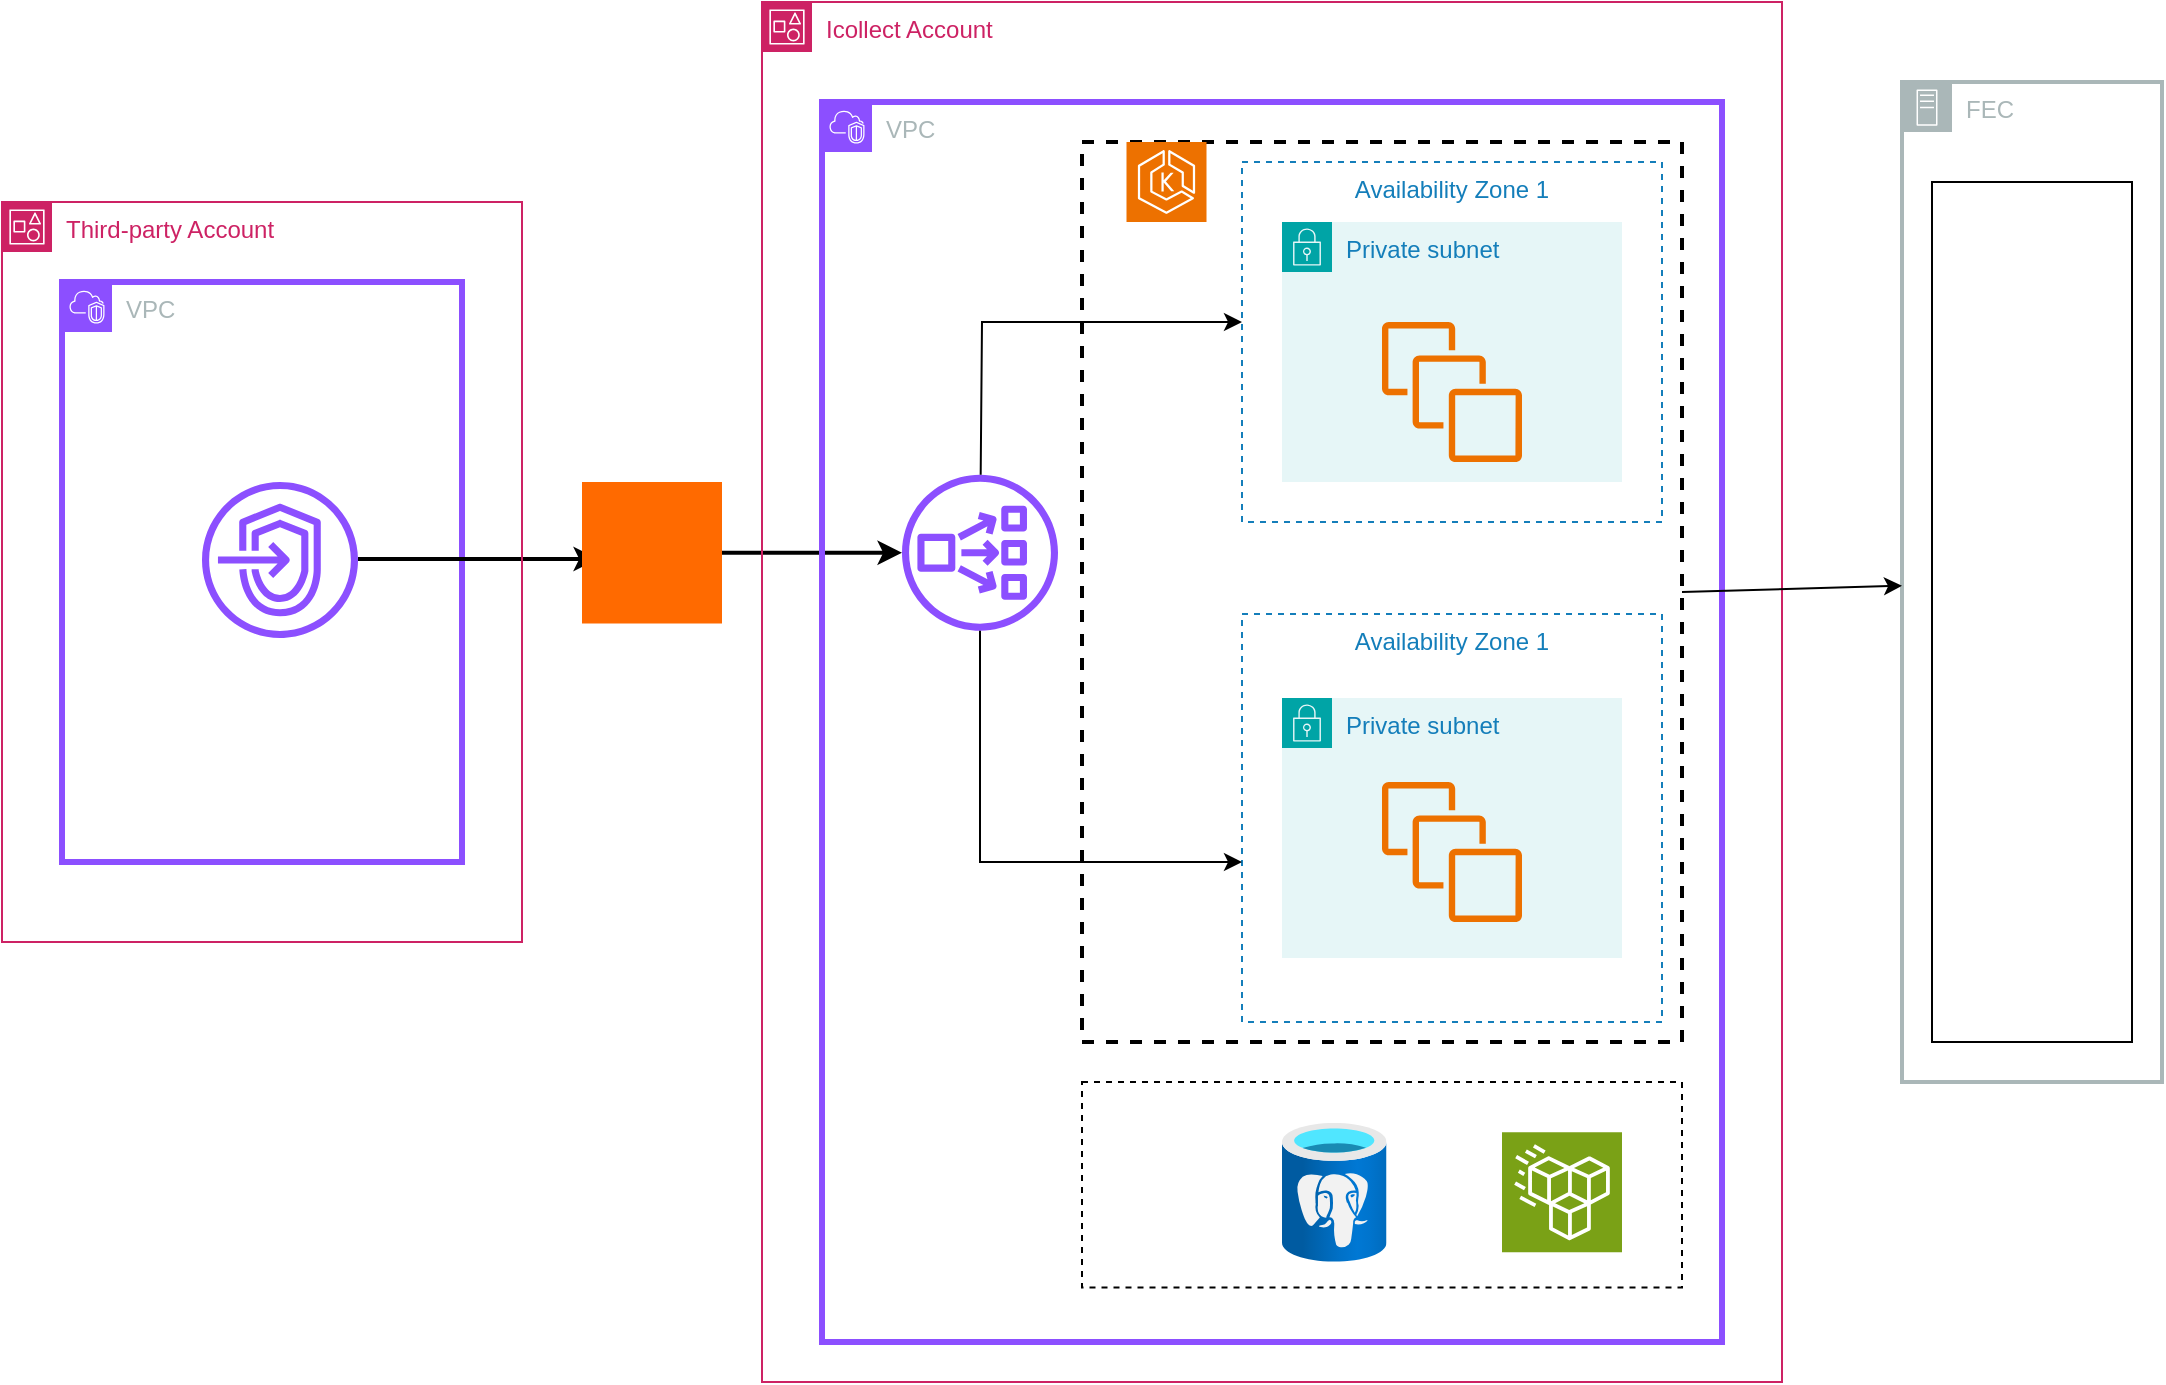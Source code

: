 <mxfile version="27.1.4">
  <diagram id="Ht1M8jgEwFfnCIfOTk4-" name="Page-1">
    <mxGraphModel dx="1220" dy="839" grid="1" gridSize="10" guides="1" tooltips="1" connect="1" arrows="1" fold="1" page="1" pageScale="1" pageWidth="1169" pageHeight="827" math="0" shadow="0">
      <root>
        <mxCell id="0" />
        <mxCell id="1" parent="0" />
        <mxCell id="5K6jLp8h9VaGMAMTurrs-5" value="VPC" style="points=[[0,0],[0.25,0],[0.5,0],[0.75,0],[1,0],[1,0.25],[1,0.5],[1,0.75],[1,1],[0.75,1],[0.5,1],[0.25,1],[0,1],[0,0.75],[0,0.5],[0,0.25]];outlineConnect=0;gradientColor=none;html=1;whiteSpace=wrap;fontSize=12;fontStyle=0;container=1;pointerEvents=0;collapsible=0;recursiveResize=0;shape=mxgraph.aws4.group;grIcon=mxgraph.aws4.group_vpc2;strokeColor=#8C4FFF;fillColor=none;verticalAlign=top;align=left;spacingLeft=30;fontColor=#AAB7B8;dashed=0;strokeWidth=3;" parent="1" vertex="1">
          <mxGeometry x="80" y="150" width="200" height="290" as="geometry" />
        </mxCell>
        <mxCell id="5K6jLp8h9VaGMAMTurrs-10" value="" style="sketch=0;outlineConnect=0;fontColor=#232F3E;gradientColor=none;fillColor=#8C4FFF;strokeColor=none;dashed=0;verticalLabelPosition=bottom;verticalAlign=top;align=center;html=1;fontSize=12;fontStyle=0;aspect=fixed;pointerEvents=1;shape=mxgraph.aws4.endpoints;" parent="5K6jLp8h9VaGMAMTurrs-5" vertex="1">
          <mxGeometry x="70" y="100" width="78" height="78" as="geometry" />
        </mxCell>
        <mxCell id="S_dY2xMIcpg-6XYuu0yD-6" value="" style="endArrow=classic;html=1;rounded=0;strokeWidth=2;" edge="1" parent="5K6jLp8h9VaGMAMTurrs-5">
          <mxGeometry width="50" height="50" relative="1" as="geometry">
            <mxPoint x="148" y="138.5" as="sourcePoint" />
            <mxPoint x="268" y="138.5" as="targetPoint" />
          </mxGeometry>
        </mxCell>
        <mxCell id="5K6jLp8h9VaGMAMTurrs-8" value="" style="points=[];aspect=fixed;html=1;align=center;shadow=0;dashed=0;fillColor=#FF6A00;strokeColor=none;shape=mxgraph.alibaba_cloud.privatelink;" parent="1" vertex="1">
          <mxGeometry x="340" y="250" width="70" height="70.75" as="geometry" />
        </mxCell>
        <mxCell id="S_dY2xMIcpg-6XYuu0yD-5" value="" style="endArrow=classic;html=1;rounded=0;strokeWidth=2;" edge="1" parent="1" source="5K6jLp8h9VaGMAMTurrs-8" target="5K6jLp8h9VaGMAMTurrs-9">
          <mxGeometry width="50" height="50" relative="1" as="geometry">
            <mxPoint x="500" y="370" as="sourcePoint" />
            <mxPoint x="550" y="320" as="targetPoint" />
          </mxGeometry>
        </mxCell>
        <mxCell id="5K6jLp8h9VaGMAMTurrs-6" value="VPC" style="points=[[0,0],[0.25,0],[0.5,0],[0.75,0],[1,0],[1,0.25],[1,0.5],[1,0.75],[1,1],[0.75,1],[0.5,1],[0.25,1],[0,1],[0,0.75],[0,0.5],[0,0.25]];outlineConnect=0;gradientColor=none;html=1;whiteSpace=wrap;fontSize=12;fontStyle=0;container=1;pointerEvents=0;collapsible=0;recursiveResize=0;shape=mxgraph.aws4.group;grIcon=mxgraph.aws4.group_vpc2;strokeColor=#8C4FFF;fillColor=none;verticalAlign=top;align=left;spacingLeft=30;fontColor=#AAB7B8;dashed=0;strokeWidth=3;" parent="1" vertex="1">
          <mxGeometry x="460" y="60" width="450" height="620" as="geometry" />
        </mxCell>
        <mxCell id="5K6jLp8h9VaGMAMTurrs-9" value="" style="sketch=0;outlineConnect=0;fontColor=#232F3E;gradientColor=none;fillColor=#8C4FFF;strokeColor=none;dashed=0;verticalLabelPosition=bottom;verticalAlign=top;align=center;html=1;fontSize=12;fontStyle=0;aspect=fixed;pointerEvents=1;shape=mxgraph.aws4.network_load_balancer;" parent="5K6jLp8h9VaGMAMTurrs-6" vertex="1">
          <mxGeometry x="40" y="186.38" width="78" height="78" as="geometry" />
        </mxCell>
        <mxCell id="S_dY2xMIcpg-6XYuu0yD-1" value="" style="image;aspect=fixed;html=1;points=[];align=center;fontSize=12;image=img/lib/azure2/databases/Azure_Database_PostgreSQL_Server.svg;" vertex="1" parent="5K6jLp8h9VaGMAMTurrs-6">
          <mxGeometry x="230" y="510.33" width="52.25" height="69.67" as="geometry" />
        </mxCell>
        <mxCell id="S_dY2xMIcpg-6XYuu0yD-2" value="" style="sketch=0;points=[[0,0,0],[0.25,0,0],[0.5,0,0],[0.75,0,0],[1,0,0],[0,1,0],[0.25,1,0],[0.5,1,0],[0.75,1,0],[1,1,0],[0,0.25,0],[0,0.5,0],[0,0.75,0],[1,0.25,0],[1,0.5,0],[1,0.75,0]];outlineConnect=0;fontColor=#232F3E;fillColor=#7AA116;strokeColor=#ffffff;dashed=0;verticalLabelPosition=bottom;verticalAlign=top;align=center;html=1;fontSize=12;fontStyle=0;aspect=fixed;shape=mxgraph.aws4.resourceIcon;resIcon=mxgraph.aws4.efs_standard;" vertex="1" parent="5K6jLp8h9VaGMAMTurrs-6">
          <mxGeometry x="340" y="515.16" width="60" height="60" as="geometry" />
        </mxCell>
        <mxCell id="S_dY2xMIcpg-6XYuu0yD-7" value="Private subnet" style="points=[[0,0],[0.25,0],[0.5,0],[0.75,0],[1,0],[1,0.25],[1,0.5],[1,0.75],[1,1],[0.75,1],[0.5,1],[0.25,1],[0,1],[0,0.75],[0,0.5],[0,0.25]];outlineConnect=0;gradientColor=none;html=1;whiteSpace=wrap;fontSize=12;fontStyle=0;container=1;pointerEvents=0;collapsible=0;recursiveResize=0;shape=mxgraph.aws4.group;grIcon=mxgraph.aws4.group_security_group;grStroke=0;strokeColor=#00A4A6;fillColor=#E6F6F7;verticalAlign=top;align=left;spacingLeft=30;fontColor=#147EBA;dashed=0;" vertex="1" parent="5K6jLp8h9VaGMAMTurrs-6">
          <mxGeometry x="230" y="60" width="170" height="130" as="geometry" />
        </mxCell>
        <mxCell id="5K6jLp8h9VaGMAMTurrs-16" value="Availability Zone 1" style="fillColor=none;strokeColor=#147EBA;dashed=1;verticalAlign=top;fontStyle=0;fontColor=#147EBA;whiteSpace=wrap;html=1;" parent="5K6jLp8h9VaGMAMTurrs-6" vertex="1">
          <mxGeometry x="210" y="30" width="210" height="180" as="geometry" />
        </mxCell>
        <mxCell id="S_dY2xMIcpg-6XYuu0yD-13" value="Availability Zone 1" style="fillColor=none;strokeColor=#147EBA;dashed=1;verticalAlign=top;fontStyle=0;fontColor=#147EBA;whiteSpace=wrap;html=1;" vertex="1" parent="5K6jLp8h9VaGMAMTurrs-6">
          <mxGeometry x="210" y="256" width="210" height="204" as="geometry" />
        </mxCell>
        <mxCell id="S_dY2xMIcpg-6XYuu0yD-16" value="Private subnet" style="points=[[0,0],[0.25,0],[0.5,0],[0.75,0],[1,0],[1,0.25],[1,0.5],[1,0.75],[1,1],[0.75,1],[0.5,1],[0.25,1],[0,1],[0,0.75],[0,0.5],[0,0.25]];outlineConnect=0;gradientColor=none;html=1;whiteSpace=wrap;fontSize=12;fontStyle=0;container=1;pointerEvents=0;collapsible=0;recursiveResize=0;shape=mxgraph.aws4.group;grIcon=mxgraph.aws4.group_security_group;grStroke=0;strokeColor=#00A4A6;fillColor=#E6F6F7;verticalAlign=top;align=left;spacingLeft=30;fontColor=#147EBA;dashed=0;" vertex="1" parent="5K6jLp8h9VaGMAMTurrs-6">
          <mxGeometry x="230" y="298" width="170" height="130" as="geometry" />
        </mxCell>
        <mxCell id="S_dY2xMIcpg-6XYuu0yD-18" value="" style="sketch=0;outlineConnect=0;fontColor=#232F3E;gradientColor=none;fillColor=#ED7100;strokeColor=none;dashed=0;verticalLabelPosition=bottom;verticalAlign=top;align=center;html=1;fontSize=12;fontStyle=0;aspect=fixed;pointerEvents=1;shape=mxgraph.aws4.instances;" vertex="1" parent="5K6jLp8h9VaGMAMTurrs-6">
          <mxGeometry x="280" y="110" width="70" height="70" as="geometry" />
        </mxCell>
        <mxCell id="S_dY2xMIcpg-6XYuu0yD-19" value="" style="sketch=0;outlineConnect=0;fontColor=#232F3E;gradientColor=none;fillColor=#ED7100;strokeColor=none;dashed=0;verticalLabelPosition=bottom;verticalAlign=top;align=center;html=1;fontSize=12;fontStyle=0;aspect=fixed;pointerEvents=1;shape=mxgraph.aws4.instances;" vertex="1" parent="5K6jLp8h9VaGMAMTurrs-6">
          <mxGeometry x="280" y="340" width="70" height="70" as="geometry" />
        </mxCell>
        <mxCell id="5K6jLp8h9VaGMAMTurrs-12" value="" style="rounded=0;whiteSpace=wrap;html=1;dashed=1;fillColor=none;strokeColor=light-dark(#000000,#FF8000);strokeWidth=2;" parent="5K6jLp8h9VaGMAMTurrs-6" vertex="1">
          <mxGeometry x="130" y="20" width="300" height="450" as="geometry" />
        </mxCell>
        <mxCell id="5K6jLp8h9VaGMAMTurrs-13" value="" style="sketch=0;points=[[0,0,0],[0.25,0,0],[0.5,0,0],[0.75,0,0],[1,0,0],[0,1,0],[0.25,1,0],[0.5,1,0],[0.75,1,0],[1,1,0],[0,0.25,0],[0,0.5,0],[0,0.75,0],[1,0.25,0],[1,0.5,0],[1,0.75,0]];outlineConnect=0;fontColor=#232F3E;fillColor=#ED7100;strokeColor=#ffffff;dashed=0;verticalLabelPosition=bottom;verticalAlign=top;align=center;html=1;fontSize=12;fontStyle=0;aspect=fixed;shape=mxgraph.aws4.resourceIcon;resIcon=mxgraph.aws4.eks;" parent="5K6jLp8h9VaGMAMTurrs-6" vertex="1">
          <mxGeometry x="152.25" y="20" width="40" height="40" as="geometry" />
        </mxCell>
        <mxCell id="S_dY2xMIcpg-6XYuu0yD-22" value="" style="endArrow=classic;html=1;rounded=0;" edge="1" parent="5K6jLp8h9VaGMAMTurrs-6" source="5K6jLp8h9VaGMAMTurrs-9">
          <mxGeometry width="50" height="50" relative="1" as="geometry">
            <mxPoint x="180" y="290" as="sourcePoint" />
            <mxPoint x="210" y="110" as="targetPoint" />
            <Array as="points">
              <mxPoint x="80" y="110" />
            </Array>
          </mxGeometry>
        </mxCell>
        <mxCell id="S_dY2xMIcpg-6XYuu0yD-23" value="" style="endArrow=classic;html=1;rounded=0;" edge="1" parent="5K6jLp8h9VaGMAMTurrs-6" source="5K6jLp8h9VaGMAMTurrs-9">
          <mxGeometry width="50" height="50" relative="1" as="geometry">
            <mxPoint x="80" y="430" as="sourcePoint" />
            <mxPoint x="210" y="380" as="targetPoint" />
            <Array as="points">
              <mxPoint x="79" y="380" />
              <mxPoint x="120" y="380" />
              <mxPoint x="210" y="380" />
            </Array>
          </mxGeometry>
        </mxCell>
        <mxCell id="S_dY2xMIcpg-6XYuu0yD-20" value="FEC" style="sketch=0;outlineConnect=0;gradientColor=none;html=1;whiteSpace=wrap;fontSize=12;fontStyle=0;shape=mxgraph.aws4.group;grIcon=mxgraph.aws4.group_on_premise;strokeColor=light-dark(#AAB7B8,#004C99);fillColor=none;verticalAlign=top;align=left;spacingLeft=30;fontColor=#AAB7B8;dashed=0;strokeWidth=2;" vertex="1" parent="1">
          <mxGeometry x="1000" y="50" width="130" height="500" as="geometry" />
        </mxCell>
        <mxCell id="S_dY2xMIcpg-6XYuu0yD-24" value="Third-party Account" style="points=[[0,0],[0.25,0],[0.5,0],[0.75,0],[1,0],[1,0.25],[1,0.5],[1,0.75],[1,1],[0.75,1],[0.5,1],[0.25,1],[0,1],[0,0.75],[0,0.5],[0,0.25]];outlineConnect=0;gradientColor=none;html=1;whiteSpace=wrap;fontSize=12;fontStyle=0;container=1;pointerEvents=0;collapsible=0;recursiveResize=0;shape=mxgraph.aws4.group;grIcon=mxgraph.aws4.group_account;strokeColor=#CD2264;fillColor=none;verticalAlign=top;align=left;spacingLeft=30;fontColor=#CD2264;dashed=0;" vertex="1" parent="1">
          <mxGeometry x="50" y="110" width="260" height="370" as="geometry" />
        </mxCell>
        <mxCell id="S_dY2xMIcpg-6XYuu0yD-25" value="Icollect Account" style="points=[[0,0],[0.25,0],[0.5,0],[0.75,0],[1,0],[1,0.25],[1,0.5],[1,0.75],[1,1],[0.75,1],[0.5,1],[0.25,1],[0,1],[0,0.75],[0,0.5],[0,0.25]];outlineConnect=0;gradientColor=none;html=1;whiteSpace=wrap;fontSize=12;fontStyle=0;container=1;pointerEvents=0;collapsible=0;recursiveResize=0;shape=mxgraph.aws4.group;grIcon=mxgraph.aws4.group_account;strokeColor=#CD2264;fillColor=none;verticalAlign=top;align=left;spacingLeft=30;fontColor=#CD2264;dashed=0;" vertex="1" parent="1">
          <mxGeometry x="430" y="10" width="510" height="690" as="geometry" />
        </mxCell>
        <mxCell id="5K6jLp8h9VaGMAMTurrs-18" value="" style="rounded=0;whiteSpace=wrap;html=1;fillColor=none;dashed=1;strokeColor=light-dark(#000000,#3399FF);" parent="S_dY2xMIcpg-6XYuu0yD-25" vertex="1">
          <mxGeometry x="160" y="540" width="300" height="102.75" as="geometry" />
        </mxCell>
        <mxCell id="S_dY2xMIcpg-6XYuu0yD-26" value="" style="endArrow=classic;html=1;rounded=0;exitX=1;exitY=0.5;exitDx=0;exitDy=0;" edge="1" parent="1" source="5K6jLp8h9VaGMAMTurrs-12" target="S_dY2xMIcpg-6XYuu0yD-20">
          <mxGeometry width="50" height="50" relative="1" as="geometry">
            <mxPoint x="570" y="390" as="sourcePoint" />
            <mxPoint x="620" y="340" as="targetPoint" />
          </mxGeometry>
        </mxCell>
        <mxCell id="S_dY2xMIcpg-6XYuu0yD-27" value="" style="rounded=0;whiteSpace=wrap;html=1;" vertex="1" parent="1">
          <mxGeometry x="1015" y="100" width="100" height="430" as="geometry" />
        </mxCell>
      </root>
    </mxGraphModel>
  </diagram>
</mxfile>
